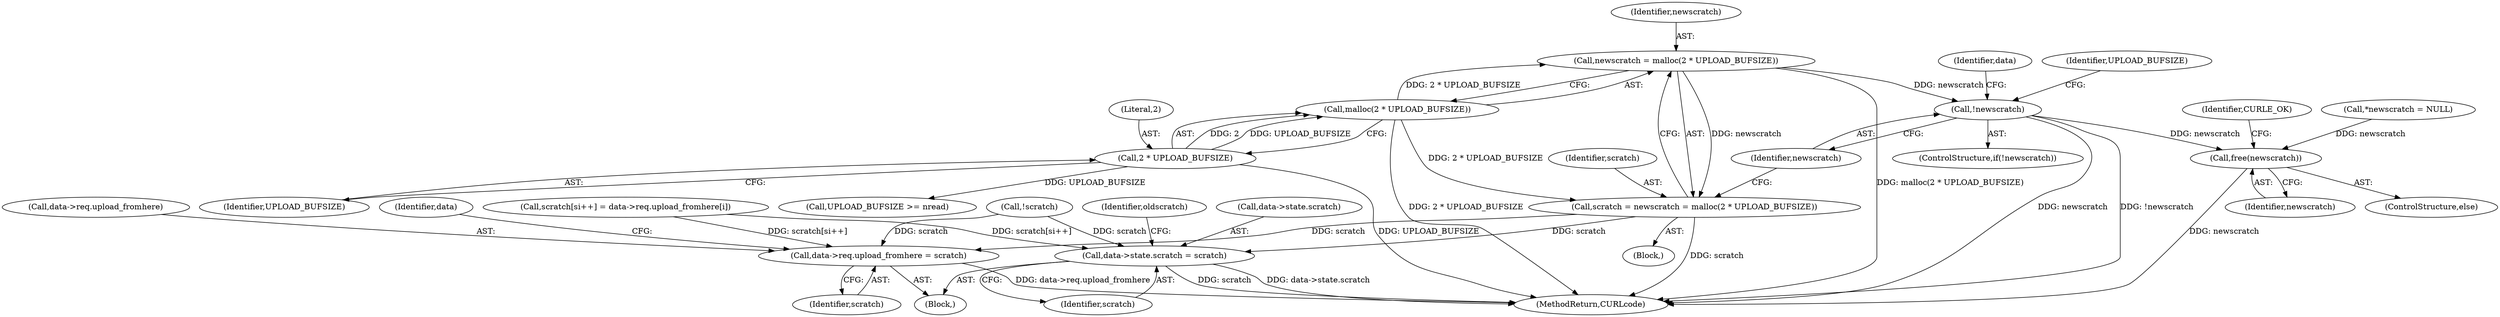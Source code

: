 digraph "0_curl_ba1dbd78e5f1ed67c1b8d37ac89d90e5e330b628@API" {
"1000168" [label="(Call,newscratch = malloc(2 * UPLOAD_BUFSIZE))"];
"1000170" [label="(Call,malloc(2 * UPLOAD_BUFSIZE))"];
"1000171" [label="(Call,2 * UPLOAD_BUFSIZE)"];
"1000166" [label="(Call,scratch = newscratch = malloc(2 * UPLOAD_BUFSIZE))"];
"1000389" [label="(Call,data->req.upload_fromhere = scratch)"];
"1000396" [label="(Call,data->state.scratch = scratch)"];
"1000175" [label="(Call,!newscratch)"];
"1000413" [label="(Call,free(newscratch))"];
"1000175" [label="(Call,!newscratch)"];
"1000399" [label="(Identifier,data)"];
"1000416" [label="(Identifier,CURLE_OK)"];
"1000171" [label="(Call,2 * UPLOAD_BUFSIZE)"];
"1000155" [label="(Call,!scratch)"];
"1000145" [label="(Call,*newscratch = NULL)"];
"1000413" [label="(Call,free(newscratch))"];
"1000173" [label="(Identifier,UPLOAD_BUFSIZE)"];
"1000390" [label="(Call,data->req.upload_fromhere)"];
"1000172" [label="(Literal,2)"];
"1000162" [label="(Block,)"];
"1000397" [label="(Call,data->state.scratch)"];
"1000404" [label="(Identifier,oldscratch)"];
"1000166" [label="(Call,scratch = newscratch = malloc(2 * UPLOAD_BUFSIZE))"];
"1000344" [label="(Call,scratch[si++] = data->req.upload_fromhere[i])"];
"1000176" [label="(Identifier,newscratch)"];
"1000396" [label="(Call,data->state.scratch = scratch)"];
"1000174" [label="(ControlStructure,if(!newscratch))"];
"1000167" [label="(Identifier,scratch)"];
"1000389" [label="(Call,data->req.upload_fromhere = scratch)"];
"1000170" [label="(Call,malloc(2 * UPLOAD_BUFSIZE))"];
"1000412" [label="(ControlStructure,else)"];
"1000168" [label="(Call,newscratch = malloc(2 * UPLOAD_BUFSIZE))"];
"1000395" [label="(Identifier,scratch)"];
"1000388" [label="(Block,)"];
"1000417" [label="(MethodReturn,CURLcode)"];
"1000402" [label="(Identifier,scratch)"];
"1000179" [label="(Identifier,data)"];
"1000185" [label="(Identifier,UPLOAD_BUFSIZE)"];
"1000169" [label="(Identifier,newscratch)"];
"1000184" [label="(Call,UPLOAD_BUFSIZE >= nread)"];
"1000414" [label="(Identifier,newscratch)"];
"1000168" -> "1000166"  [label="AST: "];
"1000168" -> "1000170"  [label="CFG: "];
"1000169" -> "1000168"  [label="AST: "];
"1000170" -> "1000168"  [label="AST: "];
"1000166" -> "1000168"  [label="CFG: "];
"1000168" -> "1000417"  [label="DDG: malloc(2 * UPLOAD_BUFSIZE)"];
"1000168" -> "1000166"  [label="DDG: newscratch"];
"1000170" -> "1000168"  [label="DDG: 2 * UPLOAD_BUFSIZE"];
"1000168" -> "1000175"  [label="DDG: newscratch"];
"1000170" -> "1000171"  [label="CFG: "];
"1000171" -> "1000170"  [label="AST: "];
"1000170" -> "1000417"  [label="DDG: 2 * UPLOAD_BUFSIZE"];
"1000170" -> "1000166"  [label="DDG: 2 * UPLOAD_BUFSIZE"];
"1000171" -> "1000170"  [label="DDG: 2"];
"1000171" -> "1000170"  [label="DDG: UPLOAD_BUFSIZE"];
"1000171" -> "1000173"  [label="CFG: "];
"1000172" -> "1000171"  [label="AST: "];
"1000173" -> "1000171"  [label="AST: "];
"1000171" -> "1000417"  [label="DDG: UPLOAD_BUFSIZE"];
"1000171" -> "1000184"  [label="DDG: UPLOAD_BUFSIZE"];
"1000166" -> "1000162"  [label="AST: "];
"1000167" -> "1000166"  [label="AST: "];
"1000176" -> "1000166"  [label="CFG: "];
"1000166" -> "1000417"  [label="DDG: scratch"];
"1000166" -> "1000389"  [label="DDG: scratch"];
"1000166" -> "1000396"  [label="DDG: scratch"];
"1000389" -> "1000388"  [label="AST: "];
"1000389" -> "1000395"  [label="CFG: "];
"1000390" -> "1000389"  [label="AST: "];
"1000395" -> "1000389"  [label="AST: "];
"1000399" -> "1000389"  [label="CFG: "];
"1000389" -> "1000417"  [label="DDG: data->req.upload_fromhere"];
"1000155" -> "1000389"  [label="DDG: scratch"];
"1000344" -> "1000389"  [label="DDG: scratch[si++]"];
"1000396" -> "1000388"  [label="AST: "];
"1000396" -> "1000402"  [label="CFG: "];
"1000397" -> "1000396"  [label="AST: "];
"1000402" -> "1000396"  [label="AST: "];
"1000404" -> "1000396"  [label="CFG: "];
"1000396" -> "1000417"  [label="DDG: data->state.scratch"];
"1000396" -> "1000417"  [label="DDG: scratch"];
"1000344" -> "1000396"  [label="DDG: scratch[si++]"];
"1000155" -> "1000396"  [label="DDG: scratch"];
"1000175" -> "1000174"  [label="AST: "];
"1000175" -> "1000176"  [label="CFG: "];
"1000176" -> "1000175"  [label="AST: "];
"1000179" -> "1000175"  [label="CFG: "];
"1000185" -> "1000175"  [label="CFG: "];
"1000175" -> "1000417"  [label="DDG: newscratch"];
"1000175" -> "1000417"  [label="DDG: !newscratch"];
"1000175" -> "1000413"  [label="DDG: newscratch"];
"1000413" -> "1000412"  [label="AST: "];
"1000413" -> "1000414"  [label="CFG: "];
"1000414" -> "1000413"  [label="AST: "];
"1000416" -> "1000413"  [label="CFG: "];
"1000413" -> "1000417"  [label="DDG: newscratch"];
"1000145" -> "1000413"  [label="DDG: newscratch"];
}
